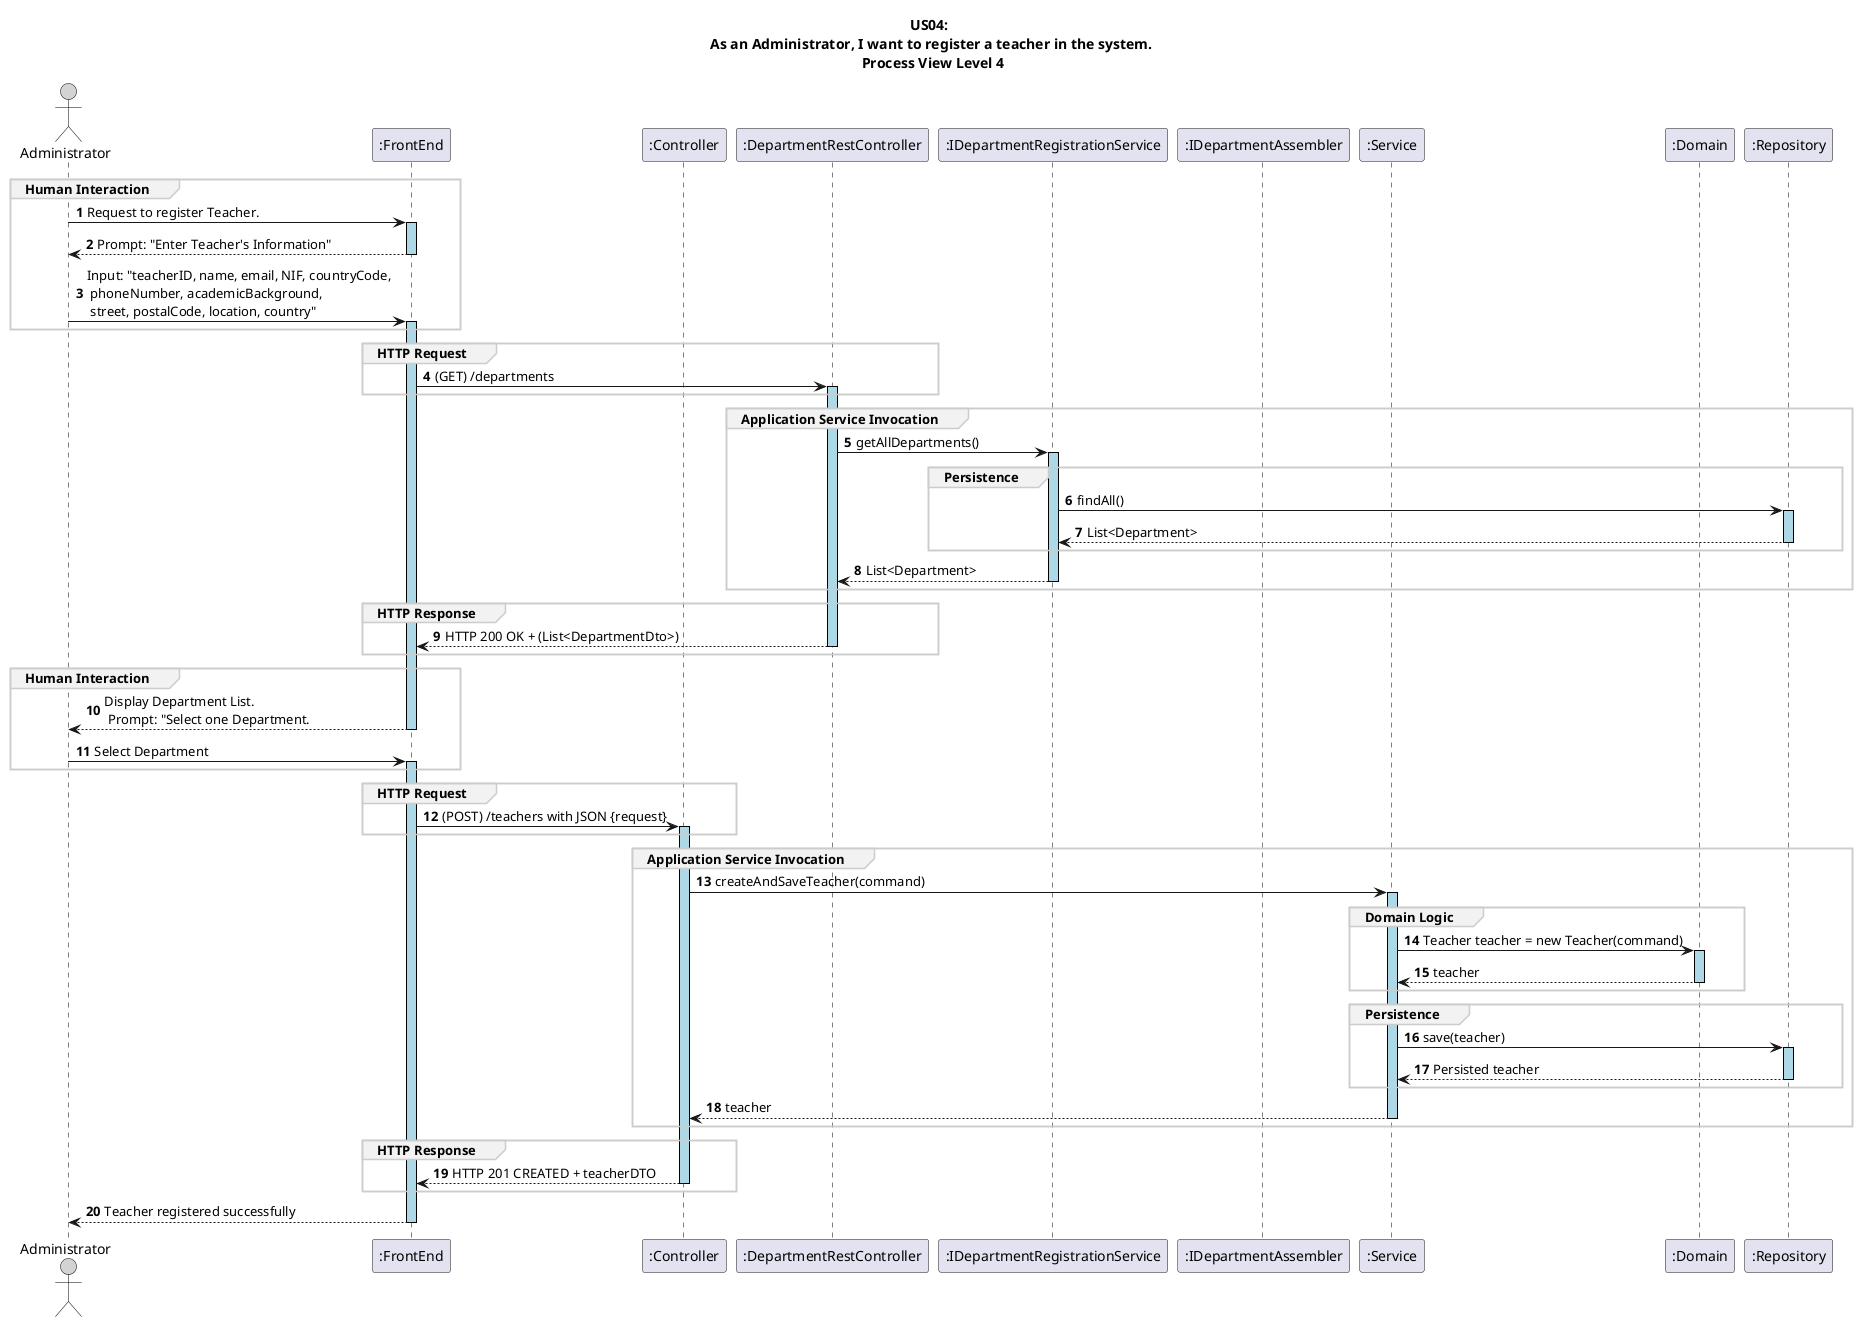 @startuml

title US04: \n As an Administrator, I want to register a teacher in the system. \n Process View Level 4
autonumber

skinparam sequence {
    LifelineBorderColor black
    LifelineBackgroundColor LightBlue
    ActorBorderColor black
    ActorBackgroundColor LightGray
    GroupBorderColor #cccccc
    GroupBackgroundColor #f2f2f2
}

actor Administrator
participant ":FrontEnd" as FE
participant ":Controller" as CT
participant ":DepartmentRestController" as DCT
participant ":IDepartmentRegistrationService" as DSE
participant ":IDepartmentAssembler" as DA
participant ":Service" as SE
participant ":Domain" as DM
participant ":Repository" as RE



group Human Interaction
Administrator -> FE ++: Request to register Teacher.
FE --> Administrator --: Prompt: "Enter Teacher's Information"
Administrator -> FE ++: Input: "teacherID, name, email, NIF, countryCode, \n phoneNumber, academicBackground, \n street, postalCode, location, country"
end group

group HTTP Request
FE -> DCT ++: (GET) /departments
end group

group Application Service Invocation
DCT -> DSE ++: getAllDepartments()

group Persistence
DSE -> RE ++: findAll()
RE --> DSE --: List<Department>
end group

DSE --> DCT --: List<Department>
end group

group HTTP Response
DCT --> FE--:  HTTP 200 OK + (List<DepartmentDto>)
end group

group Human Interaction
FE --> Administrator --: Display Department List. \n Prompt: "Select one Department.
Administrator -> FE ++: Select Department
end group

group HTTP Request
FE -> CT ++: (POST) /teachers with JSON {request}
end group

group Application Service Invocation
CT -> SE ++: createAndSaveTeacher(command)
group Domain Logic
SE -> DM ++: Teacher teacher = new Teacher(command)
DM --> SE --: teacher
end group
group Persistence
SE -> RE ++: save(teacher)
RE --> SE --: Persisted teacher
end group
SE --> CT --: teacher
end group
group HTTP Response
CT --> FE --: HTTP 201 CREATED + teacherDTO
end group
FE --> Administrator --: Teacher registered successfully
'TA --> RC --: teacherAcronym, name, email, nif, phoneNumber,\n academicBackground,street,postalcode,location,country, departmentID
'
@enduml


